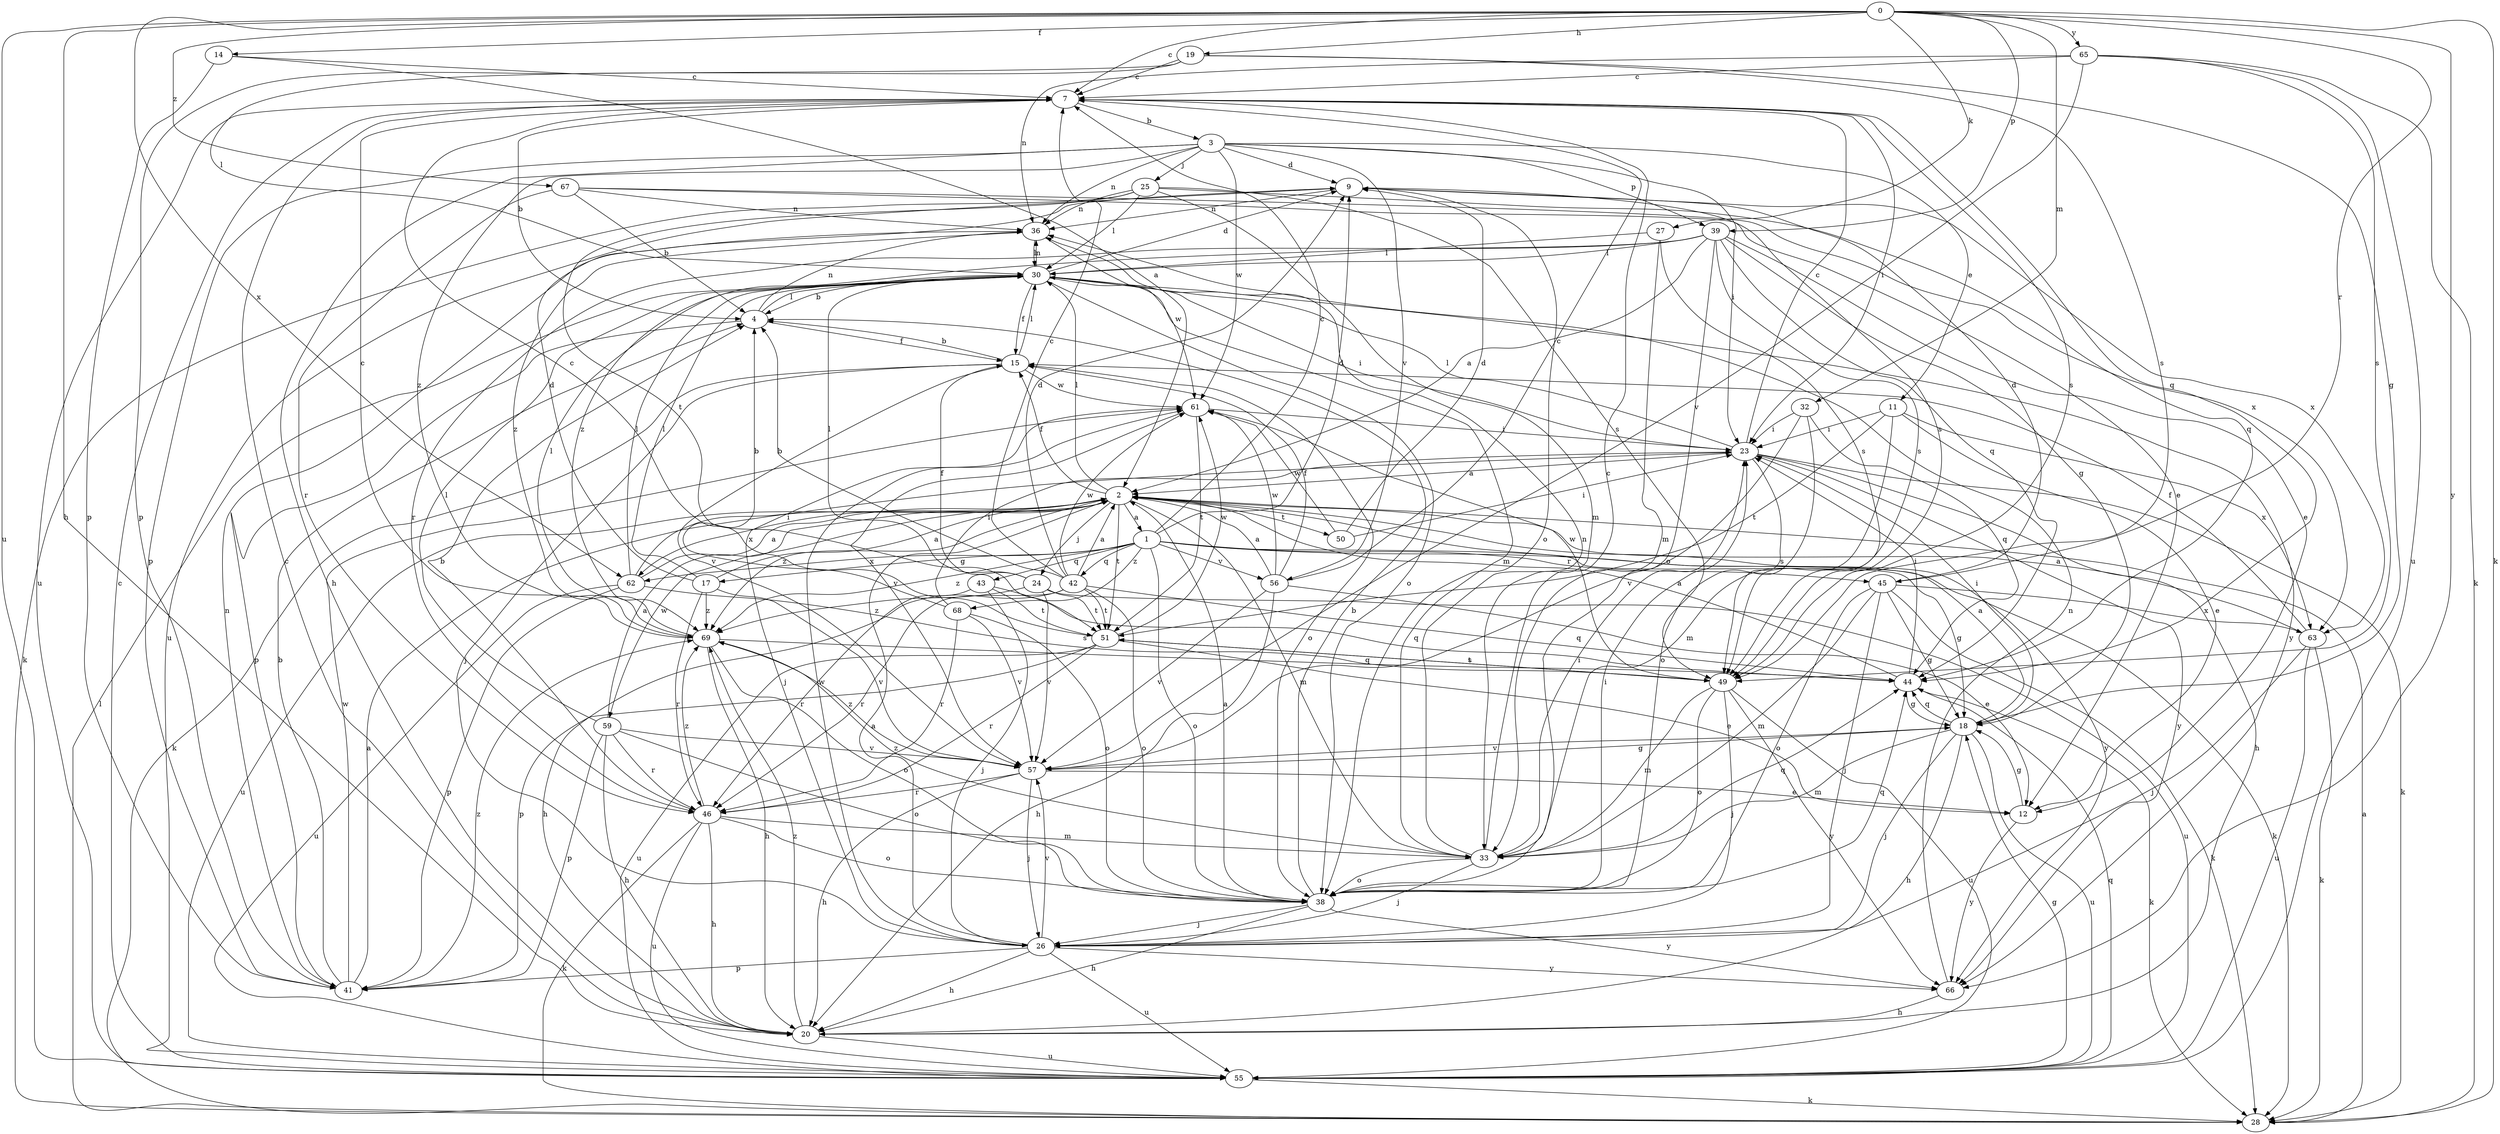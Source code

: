 strict digraph  {
0;
1;
2;
3;
4;
7;
9;
11;
12;
14;
15;
17;
18;
19;
20;
23;
24;
25;
26;
27;
28;
30;
32;
33;
36;
38;
39;
41;
42;
43;
44;
45;
46;
49;
50;
51;
55;
56;
57;
59;
61;
62;
63;
65;
66;
67;
68;
69;
0 -> 7  [label=c];
0 -> 14  [label=f];
0 -> 19  [label=h];
0 -> 20  [label=h];
0 -> 27  [label=k];
0 -> 28  [label=k];
0 -> 32  [label=m];
0 -> 39  [label=p];
0 -> 45  [label=r];
0 -> 55  [label=u];
0 -> 62  [label=x];
0 -> 65  [label=y];
0 -> 66  [label=y];
0 -> 67  [label=z];
1 -> 7  [label=c];
1 -> 9  [label=d];
1 -> 17  [label=g];
1 -> 18  [label=g];
1 -> 28  [label=k];
1 -> 38  [label=o];
1 -> 42  [label=q];
1 -> 43  [label=q];
1 -> 45  [label=r];
1 -> 56  [label=v];
1 -> 62  [label=x];
1 -> 68  [label=z];
1 -> 69  [label=z];
2 -> 1  [label=a];
2 -> 15  [label=f];
2 -> 24  [label=j];
2 -> 30  [label=l];
2 -> 33  [label=m];
2 -> 50  [label=t];
2 -> 51  [label=t];
2 -> 55  [label=u];
2 -> 59  [label=w];
2 -> 62  [label=x];
2 -> 66  [label=y];
2 -> 69  [label=z];
3 -> 9  [label=d];
3 -> 11  [label=e];
3 -> 20  [label=h];
3 -> 23  [label=i];
3 -> 25  [label=j];
3 -> 36  [label=n];
3 -> 39  [label=p];
3 -> 41  [label=p];
3 -> 56  [label=v];
3 -> 61  [label=w];
3 -> 69  [label=z];
4 -> 15  [label=f];
4 -> 30  [label=l];
4 -> 36  [label=n];
4 -> 41  [label=p];
7 -> 3  [label=b];
7 -> 4  [label=b];
7 -> 23  [label=i];
7 -> 44  [label=q];
7 -> 49  [label=s];
7 -> 55  [label=u];
9 -> 36  [label=n];
9 -> 38  [label=o];
9 -> 49  [label=s];
9 -> 55  [label=u];
9 -> 63  [label=x];
11 -> 12  [label=e];
11 -> 23  [label=i];
11 -> 33  [label=m];
11 -> 51  [label=t];
11 -> 63  [label=x];
12 -> 18  [label=g];
12 -> 66  [label=y];
14 -> 2  [label=a];
14 -> 7  [label=c];
14 -> 41  [label=p];
15 -> 4  [label=b];
15 -> 26  [label=j];
15 -> 28  [label=k];
15 -> 30  [label=l];
15 -> 38  [label=o];
15 -> 57  [label=v];
15 -> 61  [label=w];
17 -> 2  [label=a];
17 -> 9  [label=d];
17 -> 30  [label=l];
17 -> 46  [label=r];
17 -> 57  [label=v];
17 -> 69  [label=z];
18 -> 2  [label=a];
18 -> 20  [label=h];
18 -> 23  [label=i];
18 -> 26  [label=j];
18 -> 33  [label=m];
18 -> 44  [label=q];
18 -> 55  [label=u];
18 -> 57  [label=v];
19 -> 7  [label=c];
19 -> 18  [label=g];
19 -> 30  [label=l];
19 -> 41  [label=p];
19 -> 49  [label=s];
20 -> 7  [label=c];
20 -> 55  [label=u];
20 -> 69  [label=z];
23 -> 2  [label=a];
23 -> 7  [label=c];
23 -> 20  [label=h];
23 -> 28  [label=k];
23 -> 30  [label=l];
23 -> 49  [label=s];
23 -> 66  [label=y];
24 -> 15  [label=f];
24 -> 30  [label=l];
24 -> 51  [label=t];
24 -> 55  [label=u];
24 -> 57  [label=v];
24 -> 69  [label=z];
25 -> 28  [label=k];
25 -> 30  [label=l];
25 -> 33  [label=m];
25 -> 36  [label=n];
25 -> 44  [label=q];
25 -> 49  [label=s];
25 -> 51  [label=t];
26 -> 2  [label=a];
26 -> 20  [label=h];
26 -> 41  [label=p];
26 -> 55  [label=u];
26 -> 57  [label=v];
26 -> 61  [label=w];
26 -> 66  [label=y];
27 -> 30  [label=l];
27 -> 33  [label=m];
27 -> 49  [label=s];
28 -> 2  [label=a];
28 -> 30  [label=l];
30 -> 4  [label=b];
30 -> 9  [label=d];
30 -> 15  [label=f];
30 -> 23  [label=i];
30 -> 33  [label=m];
30 -> 36  [label=n];
30 -> 38  [label=o];
30 -> 66  [label=y];
32 -> 23  [label=i];
32 -> 38  [label=o];
32 -> 44  [label=q];
32 -> 57  [label=v];
33 -> 7  [label=c];
33 -> 23  [label=i];
33 -> 26  [label=j];
33 -> 36  [label=n];
33 -> 38  [label=o];
33 -> 44  [label=q];
33 -> 69  [label=z];
36 -> 30  [label=l];
36 -> 61  [label=w];
36 -> 69  [label=z];
38 -> 2  [label=a];
38 -> 4  [label=b];
38 -> 20  [label=h];
38 -> 23  [label=i];
38 -> 26  [label=j];
38 -> 44  [label=q];
38 -> 66  [label=y];
39 -> 2  [label=a];
39 -> 12  [label=e];
39 -> 18  [label=g];
39 -> 30  [label=l];
39 -> 38  [label=o];
39 -> 44  [label=q];
39 -> 46  [label=r];
39 -> 49  [label=s];
39 -> 69  [label=z];
41 -> 2  [label=a];
41 -> 4  [label=b];
41 -> 36  [label=n];
41 -> 61  [label=w];
41 -> 69  [label=z];
42 -> 2  [label=a];
42 -> 4  [label=b];
42 -> 7  [label=c];
42 -> 9  [label=d];
42 -> 20  [label=h];
42 -> 38  [label=o];
42 -> 44  [label=q];
42 -> 46  [label=r];
42 -> 51  [label=t];
42 -> 61  [label=w];
43 -> 26  [label=j];
43 -> 44  [label=q];
43 -> 46  [label=r];
43 -> 51  [label=t];
44 -> 2  [label=a];
44 -> 18  [label=g];
44 -> 23  [label=i];
44 -> 28  [label=k];
45 -> 9  [label=d];
45 -> 18  [label=g];
45 -> 26  [label=j];
45 -> 28  [label=k];
45 -> 33  [label=m];
45 -> 38  [label=o];
45 -> 63  [label=x];
46 -> 4  [label=b];
46 -> 20  [label=h];
46 -> 28  [label=k];
46 -> 33  [label=m];
46 -> 38  [label=o];
46 -> 55  [label=u];
46 -> 69  [label=z];
49 -> 26  [label=j];
49 -> 33  [label=m];
49 -> 38  [label=o];
49 -> 51  [label=t];
49 -> 55  [label=u];
49 -> 61  [label=w];
49 -> 66  [label=y];
50 -> 9  [label=d];
50 -> 23  [label=i];
50 -> 61  [label=w];
51 -> 7  [label=c];
51 -> 12  [label=e];
51 -> 41  [label=p];
51 -> 46  [label=r];
51 -> 49  [label=s];
51 -> 55  [label=u];
51 -> 61  [label=w];
55 -> 7  [label=c];
55 -> 18  [label=g];
55 -> 28  [label=k];
55 -> 44  [label=q];
56 -> 2  [label=a];
56 -> 7  [label=c];
56 -> 12  [label=e];
56 -> 15  [label=f];
56 -> 20  [label=h];
56 -> 57  [label=v];
56 -> 61  [label=w];
57 -> 12  [label=e];
57 -> 18  [label=g];
57 -> 20  [label=h];
57 -> 26  [label=j];
57 -> 46  [label=r];
57 -> 69  [label=z];
59 -> 2  [label=a];
59 -> 20  [label=h];
59 -> 30  [label=l];
59 -> 38  [label=o];
59 -> 41  [label=p];
59 -> 46  [label=r];
59 -> 57  [label=v];
61 -> 23  [label=i];
61 -> 26  [label=j];
61 -> 51  [label=t];
61 -> 57  [label=v];
62 -> 2  [label=a];
62 -> 23  [label=i];
62 -> 30  [label=l];
62 -> 41  [label=p];
62 -> 49  [label=s];
62 -> 55  [label=u];
63 -> 2  [label=a];
63 -> 15  [label=f];
63 -> 26  [label=j];
63 -> 28  [label=k];
63 -> 55  [label=u];
65 -> 7  [label=c];
65 -> 28  [label=k];
65 -> 36  [label=n];
65 -> 49  [label=s];
65 -> 55  [label=u];
65 -> 57  [label=v];
66 -> 20  [label=h];
66 -> 36  [label=n];
67 -> 4  [label=b];
67 -> 12  [label=e];
67 -> 36  [label=n];
67 -> 46  [label=r];
67 -> 63  [label=x];
68 -> 4  [label=b];
68 -> 23  [label=i];
68 -> 38  [label=o];
68 -> 46  [label=r];
68 -> 57  [label=v];
69 -> 7  [label=c];
69 -> 20  [label=h];
69 -> 30  [label=l];
69 -> 38  [label=o];
69 -> 44  [label=q];
}
